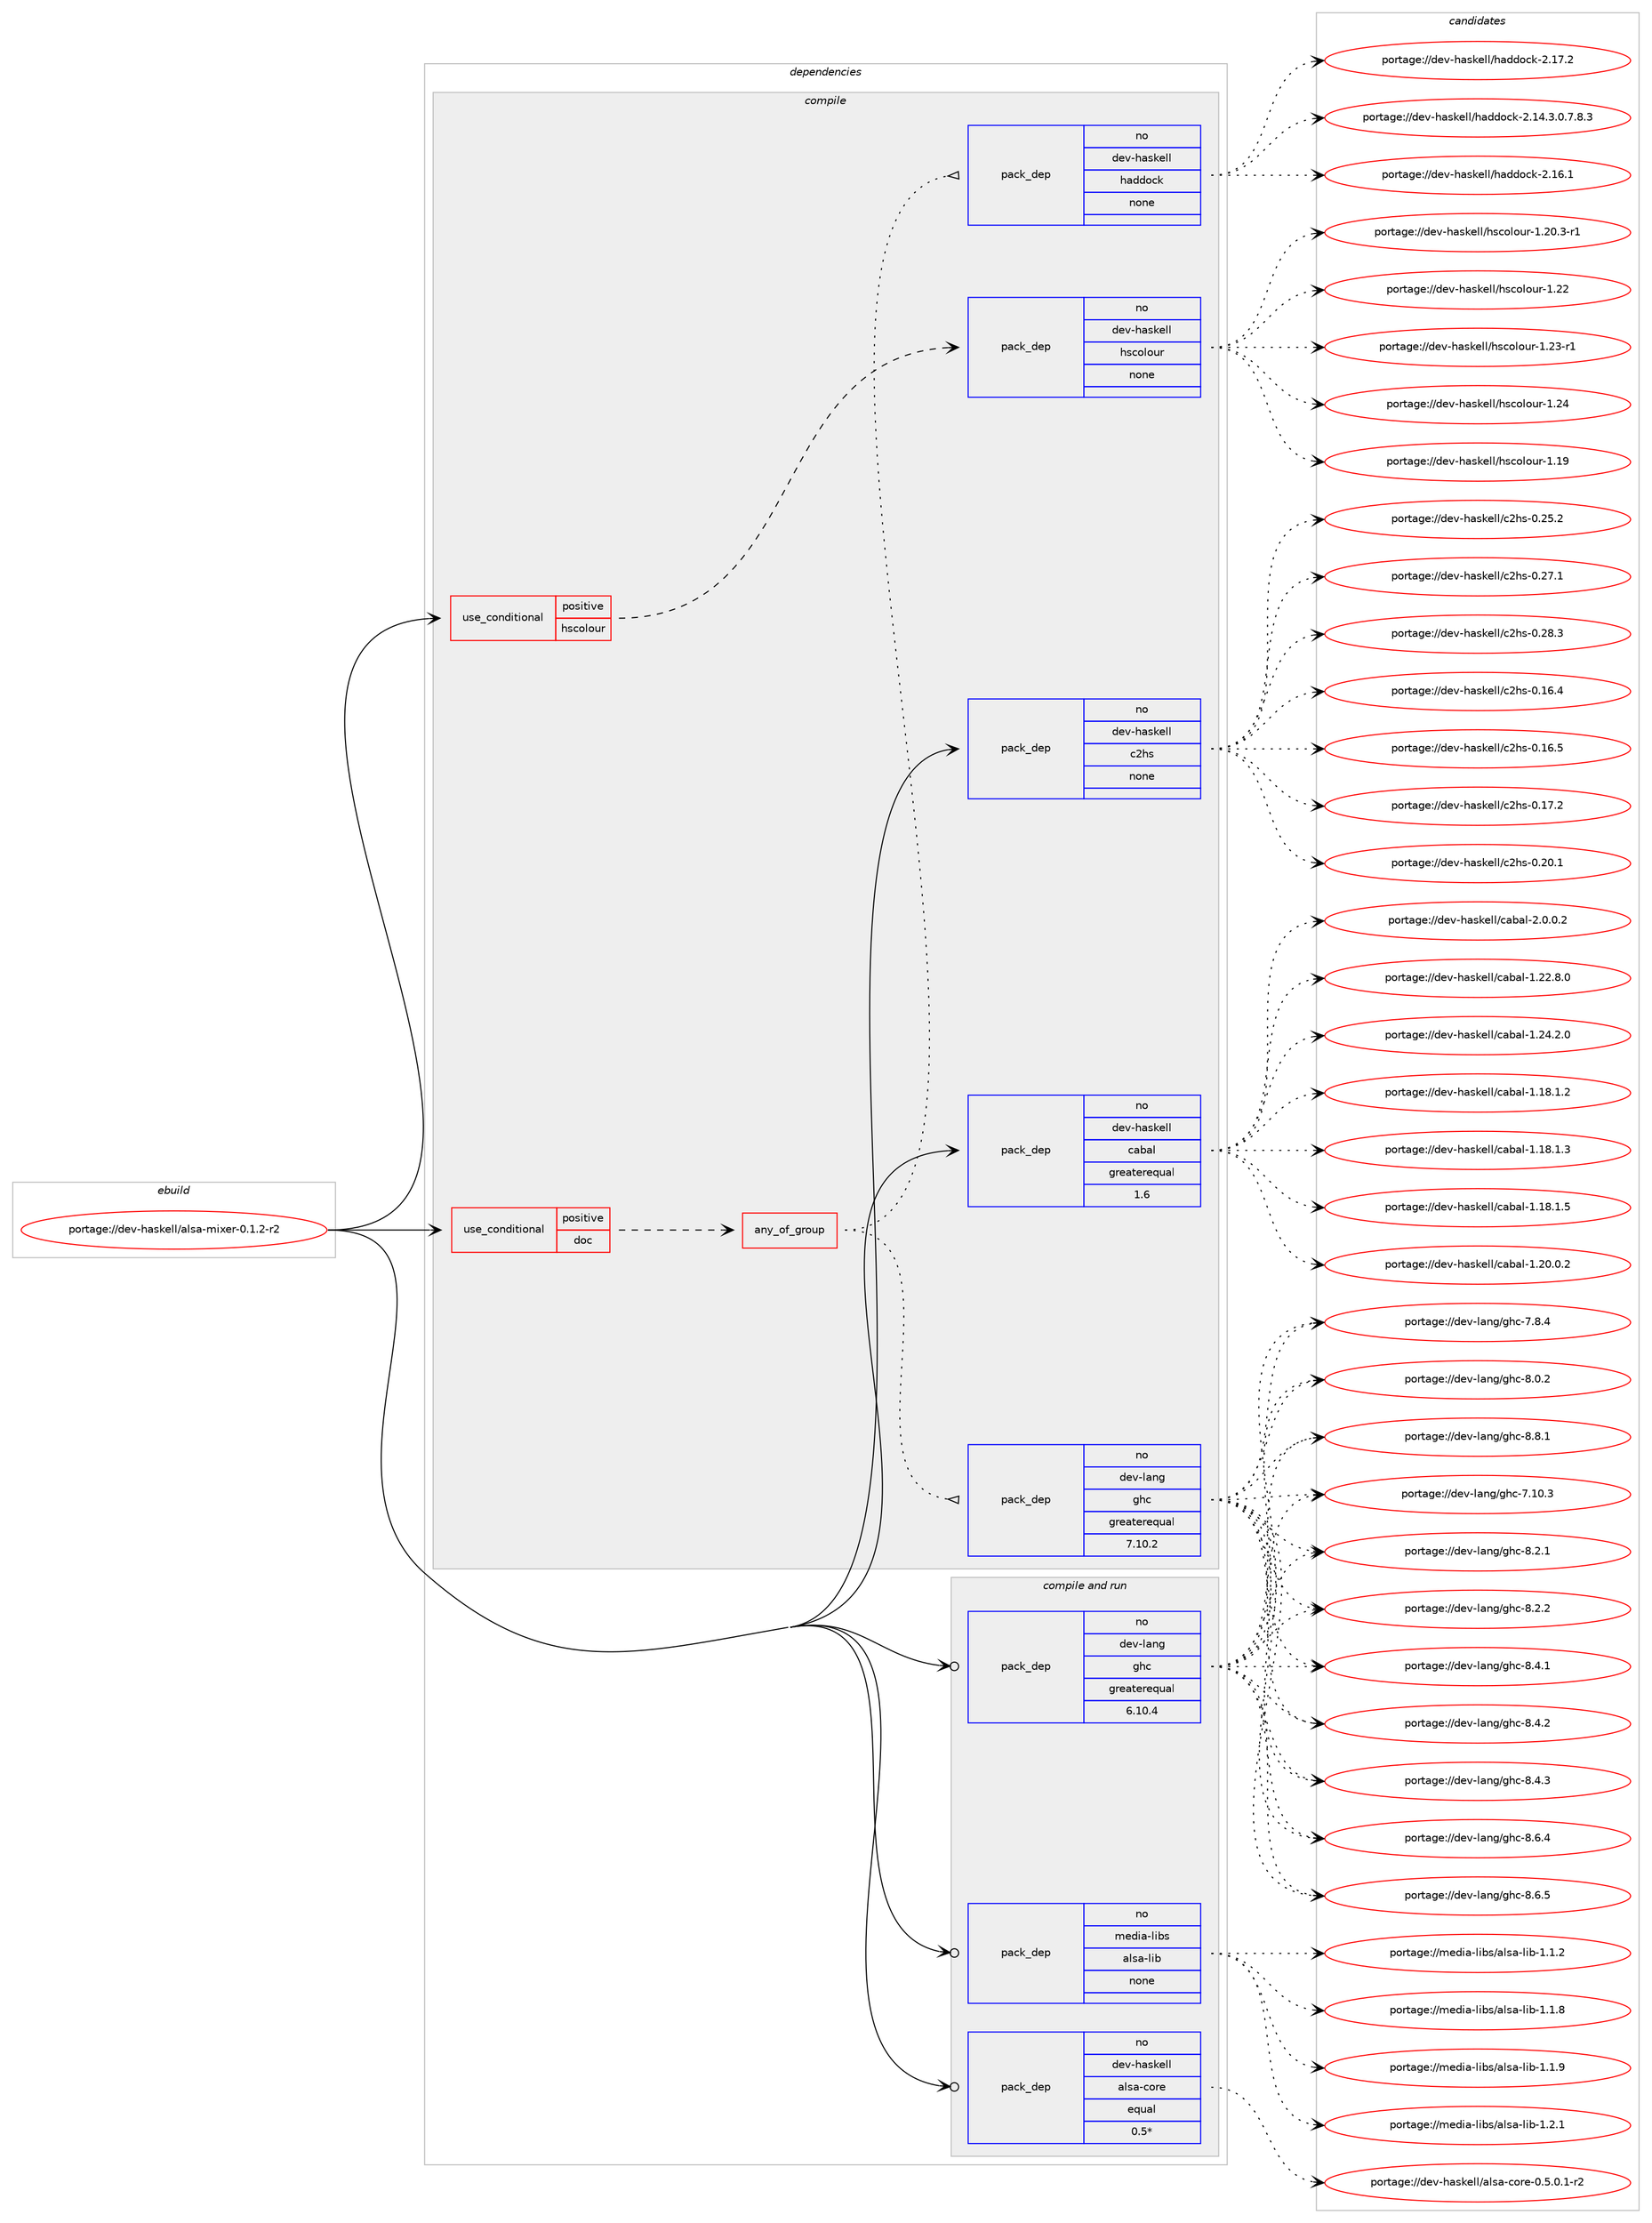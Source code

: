 digraph prolog {

# *************
# Graph options
# *************

newrank=true;
concentrate=true;
compound=true;
graph [rankdir=LR,fontname=Helvetica,fontsize=10,ranksep=1.5];#, ranksep=2.5, nodesep=0.2];
edge  [arrowhead=vee];
node  [fontname=Helvetica,fontsize=10];

# **********
# The ebuild
# **********

subgraph cluster_leftcol {
color=gray;
rank=same;
label=<<i>ebuild</i>>;
id [label="portage://dev-haskell/alsa-mixer-0.1.2-r2", color=red, width=4, href="../dev-haskell/alsa-mixer-0.1.2-r2.svg"];
}

# ****************
# The dependencies
# ****************

subgraph cluster_midcol {
color=gray;
label=<<i>dependencies</i>>;
subgraph cluster_compile {
fillcolor="#eeeeee";
style=filled;
label=<<i>compile</i>>;
subgraph cond14112 {
dependency61339 [label=<<TABLE BORDER="0" CELLBORDER="1" CELLSPACING="0" CELLPADDING="4"><TR><TD ROWSPAN="3" CELLPADDING="10">use_conditional</TD></TR><TR><TD>positive</TD></TR><TR><TD>doc</TD></TR></TABLE>>, shape=none, color=red];
subgraph any1293 {
dependency61340 [label=<<TABLE BORDER="0" CELLBORDER="1" CELLSPACING="0" CELLPADDING="4"><TR><TD CELLPADDING="10">any_of_group</TD></TR></TABLE>>, shape=none, color=red];subgraph pack45877 {
dependency61341 [label=<<TABLE BORDER="0" CELLBORDER="1" CELLSPACING="0" CELLPADDING="4" WIDTH="220"><TR><TD ROWSPAN="6" CELLPADDING="30">pack_dep</TD></TR><TR><TD WIDTH="110">no</TD></TR><TR><TD>dev-haskell</TD></TR><TR><TD>haddock</TD></TR><TR><TD>none</TD></TR><TR><TD></TD></TR></TABLE>>, shape=none, color=blue];
}
dependency61340:e -> dependency61341:w [weight=20,style="dotted",arrowhead="oinv"];
subgraph pack45878 {
dependency61342 [label=<<TABLE BORDER="0" CELLBORDER="1" CELLSPACING="0" CELLPADDING="4" WIDTH="220"><TR><TD ROWSPAN="6" CELLPADDING="30">pack_dep</TD></TR><TR><TD WIDTH="110">no</TD></TR><TR><TD>dev-lang</TD></TR><TR><TD>ghc</TD></TR><TR><TD>greaterequal</TD></TR><TR><TD>7.10.2</TD></TR></TABLE>>, shape=none, color=blue];
}
dependency61340:e -> dependency61342:w [weight=20,style="dotted",arrowhead="oinv"];
}
dependency61339:e -> dependency61340:w [weight=20,style="dashed",arrowhead="vee"];
}
id:e -> dependency61339:w [weight=20,style="solid",arrowhead="vee"];
subgraph cond14113 {
dependency61343 [label=<<TABLE BORDER="0" CELLBORDER="1" CELLSPACING="0" CELLPADDING="4"><TR><TD ROWSPAN="3" CELLPADDING="10">use_conditional</TD></TR><TR><TD>positive</TD></TR><TR><TD>hscolour</TD></TR></TABLE>>, shape=none, color=red];
subgraph pack45879 {
dependency61344 [label=<<TABLE BORDER="0" CELLBORDER="1" CELLSPACING="0" CELLPADDING="4" WIDTH="220"><TR><TD ROWSPAN="6" CELLPADDING="30">pack_dep</TD></TR><TR><TD WIDTH="110">no</TD></TR><TR><TD>dev-haskell</TD></TR><TR><TD>hscolour</TD></TR><TR><TD>none</TD></TR><TR><TD></TD></TR></TABLE>>, shape=none, color=blue];
}
dependency61343:e -> dependency61344:w [weight=20,style="dashed",arrowhead="vee"];
}
id:e -> dependency61343:w [weight=20,style="solid",arrowhead="vee"];
subgraph pack45880 {
dependency61345 [label=<<TABLE BORDER="0" CELLBORDER="1" CELLSPACING="0" CELLPADDING="4" WIDTH="220"><TR><TD ROWSPAN="6" CELLPADDING="30">pack_dep</TD></TR><TR><TD WIDTH="110">no</TD></TR><TR><TD>dev-haskell</TD></TR><TR><TD>c2hs</TD></TR><TR><TD>none</TD></TR><TR><TD></TD></TR></TABLE>>, shape=none, color=blue];
}
id:e -> dependency61345:w [weight=20,style="solid",arrowhead="vee"];
subgraph pack45881 {
dependency61346 [label=<<TABLE BORDER="0" CELLBORDER="1" CELLSPACING="0" CELLPADDING="4" WIDTH="220"><TR><TD ROWSPAN="6" CELLPADDING="30">pack_dep</TD></TR><TR><TD WIDTH="110">no</TD></TR><TR><TD>dev-haskell</TD></TR><TR><TD>cabal</TD></TR><TR><TD>greaterequal</TD></TR><TR><TD>1.6</TD></TR></TABLE>>, shape=none, color=blue];
}
id:e -> dependency61346:w [weight=20,style="solid",arrowhead="vee"];
}
subgraph cluster_compileandrun {
fillcolor="#eeeeee";
style=filled;
label=<<i>compile and run</i>>;
subgraph pack45882 {
dependency61347 [label=<<TABLE BORDER="0" CELLBORDER="1" CELLSPACING="0" CELLPADDING="4" WIDTH="220"><TR><TD ROWSPAN="6" CELLPADDING="30">pack_dep</TD></TR><TR><TD WIDTH="110">no</TD></TR><TR><TD>dev-haskell</TD></TR><TR><TD>alsa-core</TD></TR><TR><TD>equal</TD></TR><TR><TD>0.5*</TD></TR></TABLE>>, shape=none, color=blue];
}
id:e -> dependency61347:w [weight=20,style="solid",arrowhead="odotvee"];
subgraph pack45883 {
dependency61348 [label=<<TABLE BORDER="0" CELLBORDER="1" CELLSPACING="0" CELLPADDING="4" WIDTH="220"><TR><TD ROWSPAN="6" CELLPADDING="30">pack_dep</TD></TR><TR><TD WIDTH="110">no</TD></TR><TR><TD>dev-lang</TD></TR><TR><TD>ghc</TD></TR><TR><TD>greaterequal</TD></TR><TR><TD>6.10.4</TD></TR></TABLE>>, shape=none, color=blue];
}
id:e -> dependency61348:w [weight=20,style="solid",arrowhead="odotvee"];
subgraph pack45884 {
dependency61349 [label=<<TABLE BORDER="0" CELLBORDER="1" CELLSPACING="0" CELLPADDING="4" WIDTH="220"><TR><TD ROWSPAN="6" CELLPADDING="30">pack_dep</TD></TR><TR><TD WIDTH="110">no</TD></TR><TR><TD>media-libs</TD></TR><TR><TD>alsa-lib</TD></TR><TR><TD>none</TD></TR><TR><TD></TD></TR></TABLE>>, shape=none, color=blue];
}
id:e -> dependency61349:w [weight=20,style="solid",arrowhead="odotvee"];
}
subgraph cluster_run {
fillcolor="#eeeeee";
style=filled;
label=<<i>run</i>>;
}
}

# **************
# The candidates
# **************

subgraph cluster_choices {
rank=same;
color=gray;
label=<<i>candidates</i>>;

subgraph choice45877 {
color=black;
nodesep=1;
choiceportage1001011184510497115107101108108471049710010011199107455046495246514648465546564651 [label="portage://dev-haskell/haddock-2.14.3.0.7.8.3", color=red, width=4,href="../dev-haskell/haddock-2.14.3.0.7.8.3.svg"];
choiceportage100101118451049711510710110810847104971001001119910745504649544649 [label="portage://dev-haskell/haddock-2.16.1", color=red, width=4,href="../dev-haskell/haddock-2.16.1.svg"];
choiceportage100101118451049711510710110810847104971001001119910745504649554650 [label="portage://dev-haskell/haddock-2.17.2", color=red, width=4,href="../dev-haskell/haddock-2.17.2.svg"];
dependency61341:e -> choiceportage1001011184510497115107101108108471049710010011199107455046495246514648465546564651:w [style=dotted,weight="100"];
dependency61341:e -> choiceportage100101118451049711510710110810847104971001001119910745504649544649:w [style=dotted,weight="100"];
dependency61341:e -> choiceportage100101118451049711510710110810847104971001001119910745504649554650:w [style=dotted,weight="100"];
}
subgraph choice45878 {
color=black;
nodesep=1;
choiceportage1001011184510897110103471031049945554649484651 [label="portage://dev-lang/ghc-7.10.3", color=red, width=4,href="../dev-lang/ghc-7.10.3.svg"];
choiceportage10010111845108971101034710310499455546564652 [label="portage://dev-lang/ghc-7.8.4", color=red, width=4,href="../dev-lang/ghc-7.8.4.svg"];
choiceportage10010111845108971101034710310499455646484650 [label="portage://dev-lang/ghc-8.0.2", color=red, width=4,href="../dev-lang/ghc-8.0.2.svg"];
choiceportage10010111845108971101034710310499455646504649 [label="portage://dev-lang/ghc-8.2.1", color=red, width=4,href="../dev-lang/ghc-8.2.1.svg"];
choiceportage10010111845108971101034710310499455646504650 [label="portage://dev-lang/ghc-8.2.2", color=red, width=4,href="../dev-lang/ghc-8.2.2.svg"];
choiceportage10010111845108971101034710310499455646524649 [label="portage://dev-lang/ghc-8.4.1", color=red, width=4,href="../dev-lang/ghc-8.4.1.svg"];
choiceportage10010111845108971101034710310499455646524650 [label="portage://dev-lang/ghc-8.4.2", color=red, width=4,href="../dev-lang/ghc-8.4.2.svg"];
choiceportage10010111845108971101034710310499455646524651 [label="portage://dev-lang/ghc-8.4.3", color=red, width=4,href="../dev-lang/ghc-8.4.3.svg"];
choiceportage10010111845108971101034710310499455646544652 [label="portage://dev-lang/ghc-8.6.4", color=red, width=4,href="../dev-lang/ghc-8.6.4.svg"];
choiceportage10010111845108971101034710310499455646544653 [label="portage://dev-lang/ghc-8.6.5", color=red, width=4,href="../dev-lang/ghc-8.6.5.svg"];
choiceportage10010111845108971101034710310499455646564649 [label="portage://dev-lang/ghc-8.8.1", color=red, width=4,href="../dev-lang/ghc-8.8.1.svg"];
dependency61342:e -> choiceportage1001011184510897110103471031049945554649484651:w [style=dotted,weight="100"];
dependency61342:e -> choiceportage10010111845108971101034710310499455546564652:w [style=dotted,weight="100"];
dependency61342:e -> choiceportage10010111845108971101034710310499455646484650:w [style=dotted,weight="100"];
dependency61342:e -> choiceportage10010111845108971101034710310499455646504649:w [style=dotted,weight="100"];
dependency61342:e -> choiceportage10010111845108971101034710310499455646504650:w [style=dotted,weight="100"];
dependency61342:e -> choiceportage10010111845108971101034710310499455646524649:w [style=dotted,weight="100"];
dependency61342:e -> choiceportage10010111845108971101034710310499455646524650:w [style=dotted,weight="100"];
dependency61342:e -> choiceportage10010111845108971101034710310499455646524651:w [style=dotted,weight="100"];
dependency61342:e -> choiceportage10010111845108971101034710310499455646544652:w [style=dotted,weight="100"];
dependency61342:e -> choiceportage10010111845108971101034710310499455646544653:w [style=dotted,weight="100"];
dependency61342:e -> choiceportage10010111845108971101034710310499455646564649:w [style=dotted,weight="100"];
}
subgraph choice45879 {
color=black;
nodesep=1;
choiceportage100101118451049711510710110810847104115991111081111171144549464957 [label="portage://dev-haskell/hscolour-1.19", color=red, width=4,href="../dev-haskell/hscolour-1.19.svg"];
choiceportage10010111845104971151071011081084710411599111108111117114454946504846514511449 [label="portage://dev-haskell/hscolour-1.20.3-r1", color=red, width=4,href="../dev-haskell/hscolour-1.20.3-r1.svg"];
choiceportage100101118451049711510710110810847104115991111081111171144549465050 [label="portage://dev-haskell/hscolour-1.22", color=red, width=4,href="../dev-haskell/hscolour-1.22.svg"];
choiceportage1001011184510497115107101108108471041159911110811111711445494650514511449 [label="portage://dev-haskell/hscolour-1.23-r1", color=red, width=4,href="../dev-haskell/hscolour-1.23-r1.svg"];
choiceportage100101118451049711510710110810847104115991111081111171144549465052 [label="portage://dev-haskell/hscolour-1.24", color=red, width=4,href="../dev-haskell/hscolour-1.24.svg"];
dependency61344:e -> choiceportage100101118451049711510710110810847104115991111081111171144549464957:w [style=dotted,weight="100"];
dependency61344:e -> choiceportage10010111845104971151071011081084710411599111108111117114454946504846514511449:w [style=dotted,weight="100"];
dependency61344:e -> choiceportage100101118451049711510710110810847104115991111081111171144549465050:w [style=dotted,weight="100"];
dependency61344:e -> choiceportage1001011184510497115107101108108471041159911110811111711445494650514511449:w [style=dotted,weight="100"];
dependency61344:e -> choiceportage100101118451049711510710110810847104115991111081111171144549465052:w [style=dotted,weight="100"];
}
subgraph choice45880 {
color=black;
nodesep=1;
choiceportage100101118451049711510710110810847995010411545484649544652 [label="portage://dev-haskell/c2hs-0.16.4", color=red, width=4,href="../dev-haskell/c2hs-0.16.4.svg"];
choiceportage100101118451049711510710110810847995010411545484649544653 [label="portage://dev-haskell/c2hs-0.16.5", color=red, width=4,href="../dev-haskell/c2hs-0.16.5.svg"];
choiceportage100101118451049711510710110810847995010411545484649554650 [label="portage://dev-haskell/c2hs-0.17.2", color=red, width=4,href="../dev-haskell/c2hs-0.17.2.svg"];
choiceportage100101118451049711510710110810847995010411545484650484649 [label="portage://dev-haskell/c2hs-0.20.1", color=red, width=4,href="../dev-haskell/c2hs-0.20.1.svg"];
choiceportage100101118451049711510710110810847995010411545484650534650 [label="portage://dev-haskell/c2hs-0.25.2", color=red, width=4,href="../dev-haskell/c2hs-0.25.2.svg"];
choiceportage100101118451049711510710110810847995010411545484650554649 [label="portage://dev-haskell/c2hs-0.27.1", color=red, width=4,href="../dev-haskell/c2hs-0.27.1.svg"];
choiceportage100101118451049711510710110810847995010411545484650564651 [label="portage://dev-haskell/c2hs-0.28.3", color=red, width=4,href="../dev-haskell/c2hs-0.28.3.svg"];
dependency61345:e -> choiceportage100101118451049711510710110810847995010411545484649544652:w [style=dotted,weight="100"];
dependency61345:e -> choiceportage100101118451049711510710110810847995010411545484649544653:w [style=dotted,weight="100"];
dependency61345:e -> choiceportage100101118451049711510710110810847995010411545484649554650:w [style=dotted,weight="100"];
dependency61345:e -> choiceportage100101118451049711510710110810847995010411545484650484649:w [style=dotted,weight="100"];
dependency61345:e -> choiceportage100101118451049711510710110810847995010411545484650534650:w [style=dotted,weight="100"];
dependency61345:e -> choiceportage100101118451049711510710110810847995010411545484650554649:w [style=dotted,weight="100"];
dependency61345:e -> choiceportage100101118451049711510710110810847995010411545484650564651:w [style=dotted,weight="100"];
}
subgraph choice45881 {
color=black;
nodesep=1;
choiceportage10010111845104971151071011081084799979897108454946495646494650 [label="portage://dev-haskell/cabal-1.18.1.2", color=red, width=4,href="../dev-haskell/cabal-1.18.1.2.svg"];
choiceportage10010111845104971151071011081084799979897108454946495646494651 [label="portage://dev-haskell/cabal-1.18.1.3", color=red, width=4,href="../dev-haskell/cabal-1.18.1.3.svg"];
choiceportage10010111845104971151071011081084799979897108454946495646494653 [label="portage://dev-haskell/cabal-1.18.1.5", color=red, width=4,href="../dev-haskell/cabal-1.18.1.5.svg"];
choiceportage10010111845104971151071011081084799979897108454946504846484650 [label="portage://dev-haskell/cabal-1.20.0.2", color=red, width=4,href="../dev-haskell/cabal-1.20.0.2.svg"];
choiceportage10010111845104971151071011081084799979897108454946505046564648 [label="portage://dev-haskell/cabal-1.22.8.0", color=red, width=4,href="../dev-haskell/cabal-1.22.8.0.svg"];
choiceportage10010111845104971151071011081084799979897108454946505246504648 [label="portage://dev-haskell/cabal-1.24.2.0", color=red, width=4,href="../dev-haskell/cabal-1.24.2.0.svg"];
choiceportage100101118451049711510710110810847999798971084550464846484650 [label="portage://dev-haskell/cabal-2.0.0.2", color=red, width=4,href="../dev-haskell/cabal-2.0.0.2.svg"];
dependency61346:e -> choiceportage10010111845104971151071011081084799979897108454946495646494650:w [style=dotted,weight="100"];
dependency61346:e -> choiceportage10010111845104971151071011081084799979897108454946495646494651:w [style=dotted,weight="100"];
dependency61346:e -> choiceportage10010111845104971151071011081084799979897108454946495646494653:w [style=dotted,weight="100"];
dependency61346:e -> choiceportage10010111845104971151071011081084799979897108454946504846484650:w [style=dotted,weight="100"];
dependency61346:e -> choiceportage10010111845104971151071011081084799979897108454946505046564648:w [style=dotted,weight="100"];
dependency61346:e -> choiceportage10010111845104971151071011081084799979897108454946505246504648:w [style=dotted,weight="100"];
dependency61346:e -> choiceportage100101118451049711510710110810847999798971084550464846484650:w [style=dotted,weight="100"];
}
subgraph choice45882 {
color=black;
nodesep=1;
choiceportage1001011184510497115107101108108479710811597459911111410145484653464846494511450 [label="portage://dev-haskell/alsa-core-0.5.0.1-r2", color=red, width=4,href="../dev-haskell/alsa-core-0.5.0.1-r2.svg"];
dependency61347:e -> choiceportage1001011184510497115107101108108479710811597459911111410145484653464846494511450:w [style=dotted,weight="100"];
}
subgraph choice45883 {
color=black;
nodesep=1;
choiceportage1001011184510897110103471031049945554649484651 [label="portage://dev-lang/ghc-7.10.3", color=red, width=4,href="../dev-lang/ghc-7.10.3.svg"];
choiceportage10010111845108971101034710310499455546564652 [label="portage://dev-lang/ghc-7.8.4", color=red, width=4,href="../dev-lang/ghc-7.8.4.svg"];
choiceportage10010111845108971101034710310499455646484650 [label="portage://dev-lang/ghc-8.0.2", color=red, width=4,href="../dev-lang/ghc-8.0.2.svg"];
choiceportage10010111845108971101034710310499455646504649 [label="portage://dev-lang/ghc-8.2.1", color=red, width=4,href="../dev-lang/ghc-8.2.1.svg"];
choiceportage10010111845108971101034710310499455646504650 [label="portage://dev-lang/ghc-8.2.2", color=red, width=4,href="../dev-lang/ghc-8.2.2.svg"];
choiceportage10010111845108971101034710310499455646524649 [label="portage://dev-lang/ghc-8.4.1", color=red, width=4,href="../dev-lang/ghc-8.4.1.svg"];
choiceportage10010111845108971101034710310499455646524650 [label="portage://dev-lang/ghc-8.4.2", color=red, width=4,href="../dev-lang/ghc-8.4.2.svg"];
choiceportage10010111845108971101034710310499455646524651 [label="portage://dev-lang/ghc-8.4.3", color=red, width=4,href="../dev-lang/ghc-8.4.3.svg"];
choiceportage10010111845108971101034710310499455646544652 [label="portage://dev-lang/ghc-8.6.4", color=red, width=4,href="../dev-lang/ghc-8.6.4.svg"];
choiceportage10010111845108971101034710310499455646544653 [label="portage://dev-lang/ghc-8.6.5", color=red, width=4,href="../dev-lang/ghc-8.6.5.svg"];
choiceportage10010111845108971101034710310499455646564649 [label="portage://dev-lang/ghc-8.8.1", color=red, width=4,href="../dev-lang/ghc-8.8.1.svg"];
dependency61348:e -> choiceportage1001011184510897110103471031049945554649484651:w [style=dotted,weight="100"];
dependency61348:e -> choiceportage10010111845108971101034710310499455546564652:w [style=dotted,weight="100"];
dependency61348:e -> choiceportage10010111845108971101034710310499455646484650:w [style=dotted,weight="100"];
dependency61348:e -> choiceportage10010111845108971101034710310499455646504649:w [style=dotted,weight="100"];
dependency61348:e -> choiceportage10010111845108971101034710310499455646504650:w [style=dotted,weight="100"];
dependency61348:e -> choiceportage10010111845108971101034710310499455646524649:w [style=dotted,weight="100"];
dependency61348:e -> choiceportage10010111845108971101034710310499455646524650:w [style=dotted,weight="100"];
dependency61348:e -> choiceportage10010111845108971101034710310499455646524651:w [style=dotted,weight="100"];
dependency61348:e -> choiceportage10010111845108971101034710310499455646544652:w [style=dotted,weight="100"];
dependency61348:e -> choiceportage10010111845108971101034710310499455646544653:w [style=dotted,weight="100"];
dependency61348:e -> choiceportage10010111845108971101034710310499455646564649:w [style=dotted,weight="100"];
}
subgraph choice45884 {
color=black;
nodesep=1;
choiceportage1091011001059745108105981154797108115974510810598454946494650 [label="portage://media-libs/alsa-lib-1.1.2", color=red, width=4,href="../media-libs/alsa-lib-1.1.2.svg"];
choiceportage1091011001059745108105981154797108115974510810598454946494656 [label="portage://media-libs/alsa-lib-1.1.8", color=red, width=4,href="../media-libs/alsa-lib-1.1.8.svg"];
choiceportage1091011001059745108105981154797108115974510810598454946494657 [label="portage://media-libs/alsa-lib-1.1.9", color=red, width=4,href="../media-libs/alsa-lib-1.1.9.svg"];
choiceportage1091011001059745108105981154797108115974510810598454946504649 [label="portage://media-libs/alsa-lib-1.2.1", color=red, width=4,href="../media-libs/alsa-lib-1.2.1.svg"];
dependency61349:e -> choiceportage1091011001059745108105981154797108115974510810598454946494650:w [style=dotted,weight="100"];
dependency61349:e -> choiceportage1091011001059745108105981154797108115974510810598454946494656:w [style=dotted,weight="100"];
dependency61349:e -> choiceportage1091011001059745108105981154797108115974510810598454946494657:w [style=dotted,weight="100"];
dependency61349:e -> choiceportage1091011001059745108105981154797108115974510810598454946504649:w [style=dotted,weight="100"];
}
}

}
